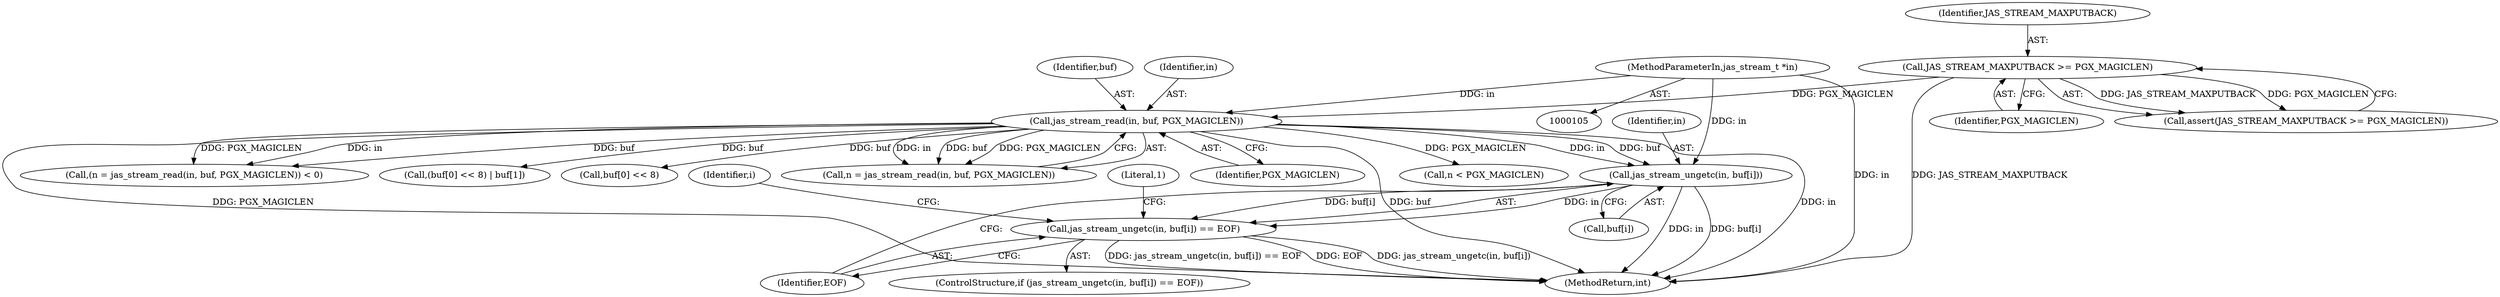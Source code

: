 digraph "0_jasper_d42b2388f7f8e0332c846675133acea151fc557a_45@API" {
"1000143" [label="(Call,jas_stream_ungetc(in, buf[i]))"];
"1000120" [label="(Call,jas_stream_read(in, buf, PGX_MAGICLEN))"];
"1000106" [label="(MethodParameterIn,jas_stream_t *in)"];
"1000113" [label="(Call,JAS_STREAM_MAXPUTBACK >= PGX_MAGICLEN)"];
"1000142" [label="(Call,jas_stream_ungetc(in, buf[i]) == EOF)"];
"1000154" [label="(Call,n < PGX_MAGICLEN)"];
"1000142" [label="(Call,jas_stream_ungetc(in, buf[i]) == EOF)"];
"1000148" [label="(Identifier,EOF)"];
"1000112" [label="(Call,assert(JAS_STREAM_MAXPUTBACK >= PGX_MAGICLEN))"];
"1000182" [label="(MethodReturn,int)"];
"1000117" [label="(Call,(n = jas_stream_read(in, buf, PGX_MAGICLEN)) < 0)"];
"1000163" [label="(Call,(buf[0] << 8) | buf[1])"];
"1000122" [label="(Identifier,buf)"];
"1000113" [label="(Call,JAS_STREAM_MAXPUTBACK >= PGX_MAGICLEN)"];
"1000120" [label="(Call,jas_stream_read(in, buf, PGX_MAGICLEN))"];
"1000139" [label="(Identifier,i)"];
"1000152" [label="(Literal,1)"];
"1000145" [label="(Call,buf[i])"];
"1000144" [label="(Identifier,in)"];
"1000143" [label="(Call,jas_stream_ungetc(in, buf[i]))"];
"1000164" [label="(Call,buf[0] << 8)"];
"1000118" [label="(Call,n = jas_stream_read(in, buf, PGX_MAGICLEN))"];
"1000115" [label="(Identifier,PGX_MAGICLEN)"];
"1000141" [label="(ControlStructure,if (jas_stream_ungetc(in, buf[i]) == EOF))"];
"1000121" [label="(Identifier,in)"];
"1000114" [label="(Identifier,JAS_STREAM_MAXPUTBACK)"];
"1000106" [label="(MethodParameterIn,jas_stream_t *in)"];
"1000123" [label="(Identifier,PGX_MAGICLEN)"];
"1000143" -> "1000142"  [label="AST: "];
"1000143" -> "1000145"  [label="CFG: "];
"1000144" -> "1000143"  [label="AST: "];
"1000145" -> "1000143"  [label="AST: "];
"1000148" -> "1000143"  [label="CFG: "];
"1000143" -> "1000182"  [label="DDG: in"];
"1000143" -> "1000182"  [label="DDG: buf[i]"];
"1000143" -> "1000142"  [label="DDG: in"];
"1000143" -> "1000142"  [label="DDG: buf[i]"];
"1000120" -> "1000143"  [label="DDG: in"];
"1000120" -> "1000143"  [label="DDG: buf"];
"1000106" -> "1000143"  [label="DDG: in"];
"1000120" -> "1000118"  [label="AST: "];
"1000120" -> "1000123"  [label="CFG: "];
"1000121" -> "1000120"  [label="AST: "];
"1000122" -> "1000120"  [label="AST: "];
"1000123" -> "1000120"  [label="AST: "];
"1000118" -> "1000120"  [label="CFG: "];
"1000120" -> "1000182"  [label="DDG: in"];
"1000120" -> "1000182"  [label="DDG: PGX_MAGICLEN"];
"1000120" -> "1000182"  [label="DDG: buf"];
"1000120" -> "1000117"  [label="DDG: in"];
"1000120" -> "1000117"  [label="DDG: buf"];
"1000120" -> "1000117"  [label="DDG: PGX_MAGICLEN"];
"1000120" -> "1000118"  [label="DDG: in"];
"1000120" -> "1000118"  [label="DDG: buf"];
"1000120" -> "1000118"  [label="DDG: PGX_MAGICLEN"];
"1000106" -> "1000120"  [label="DDG: in"];
"1000113" -> "1000120"  [label="DDG: PGX_MAGICLEN"];
"1000120" -> "1000154"  [label="DDG: PGX_MAGICLEN"];
"1000120" -> "1000164"  [label="DDG: buf"];
"1000120" -> "1000163"  [label="DDG: buf"];
"1000106" -> "1000105"  [label="AST: "];
"1000106" -> "1000182"  [label="DDG: in"];
"1000113" -> "1000112"  [label="AST: "];
"1000113" -> "1000115"  [label="CFG: "];
"1000114" -> "1000113"  [label="AST: "];
"1000115" -> "1000113"  [label="AST: "];
"1000112" -> "1000113"  [label="CFG: "];
"1000113" -> "1000182"  [label="DDG: JAS_STREAM_MAXPUTBACK"];
"1000113" -> "1000112"  [label="DDG: JAS_STREAM_MAXPUTBACK"];
"1000113" -> "1000112"  [label="DDG: PGX_MAGICLEN"];
"1000142" -> "1000141"  [label="AST: "];
"1000142" -> "1000148"  [label="CFG: "];
"1000148" -> "1000142"  [label="AST: "];
"1000152" -> "1000142"  [label="CFG: "];
"1000139" -> "1000142"  [label="CFG: "];
"1000142" -> "1000182"  [label="DDG: jas_stream_ungetc(in, buf[i]) == EOF"];
"1000142" -> "1000182"  [label="DDG: EOF"];
"1000142" -> "1000182"  [label="DDG: jas_stream_ungetc(in, buf[i])"];
}
